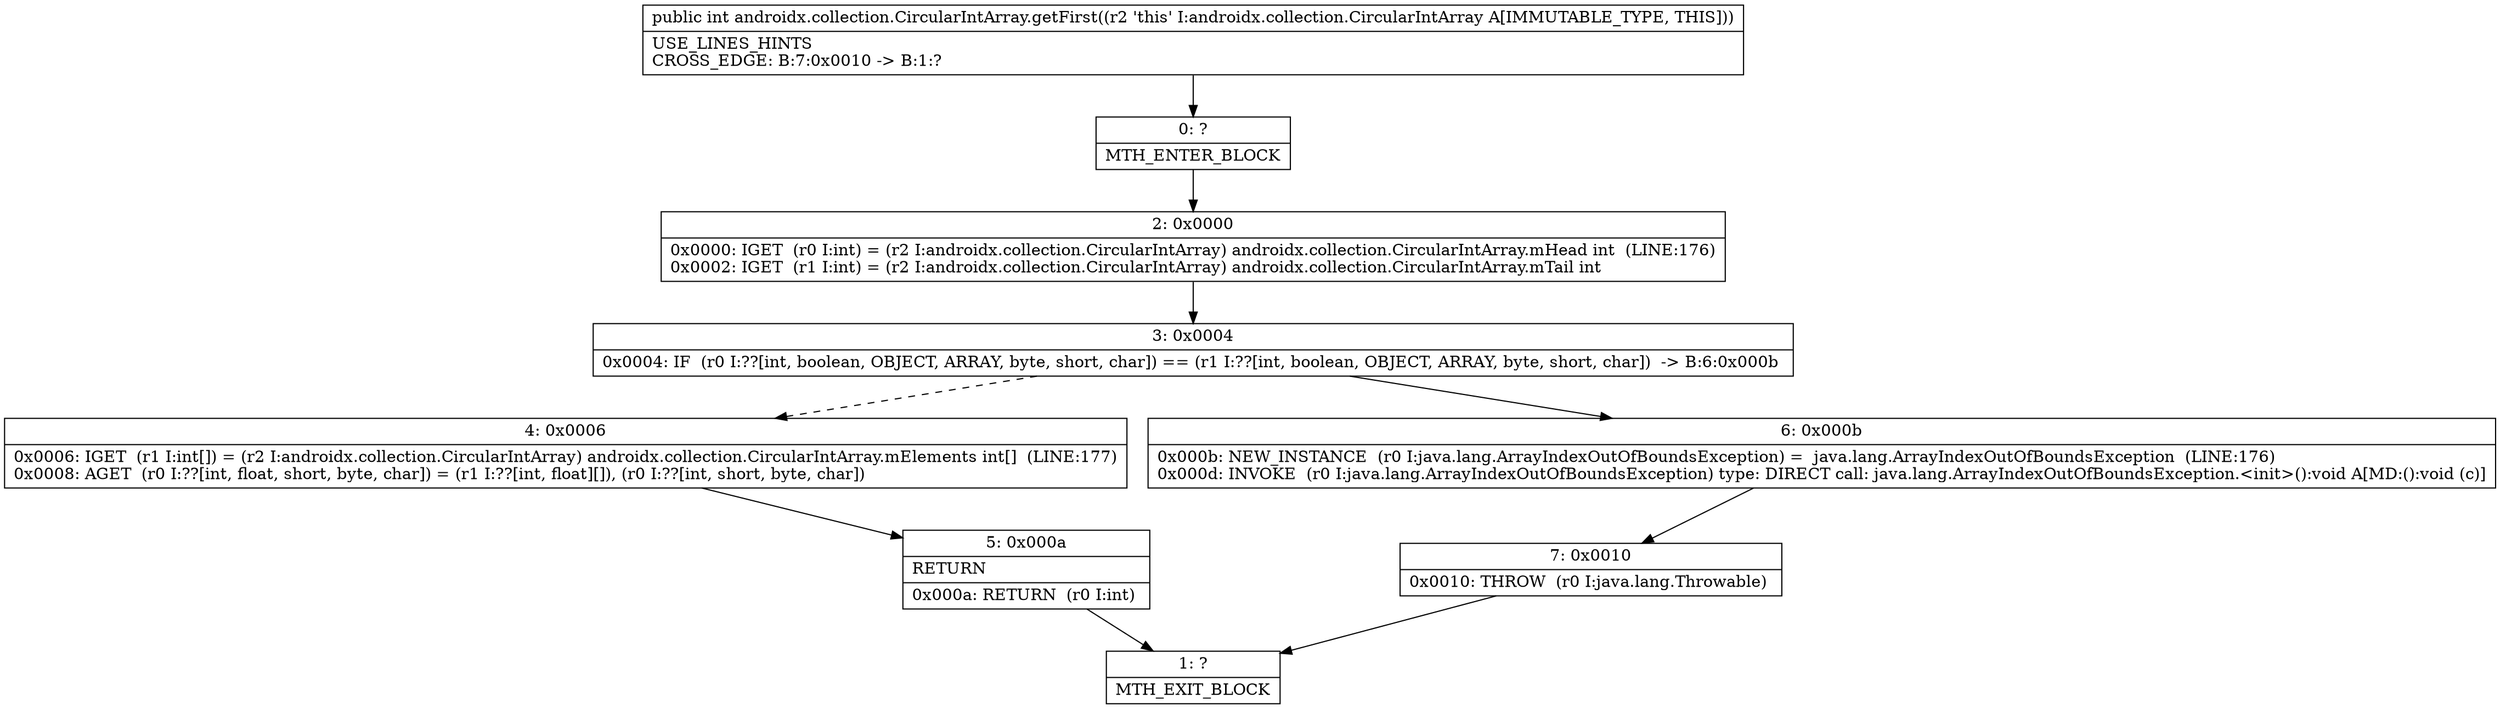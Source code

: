 digraph "CFG forandroidx.collection.CircularIntArray.getFirst()I" {
Node_0 [shape=record,label="{0\:\ ?|MTH_ENTER_BLOCK\l}"];
Node_2 [shape=record,label="{2\:\ 0x0000|0x0000: IGET  (r0 I:int) = (r2 I:androidx.collection.CircularIntArray) androidx.collection.CircularIntArray.mHead int  (LINE:176)\l0x0002: IGET  (r1 I:int) = (r2 I:androidx.collection.CircularIntArray) androidx.collection.CircularIntArray.mTail int \l}"];
Node_3 [shape=record,label="{3\:\ 0x0004|0x0004: IF  (r0 I:??[int, boolean, OBJECT, ARRAY, byte, short, char]) == (r1 I:??[int, boolean, OBJECT, ARRAY, byte, short, char])  \-\> B:6:0x000b \l}"];
Node_4 [shape=record,label="{4\:\ 0x0006|0x0006: IGET  (r1 I:int[]) = (r2 I:androidx.collection.CircularIntArray) androidx.collection.CircularIntArray.mElements int[]  (LINE:177)\l0x0008: AGET  (r0 I:??[int, float, short, byte, char]) = (r1 I:??[int, float][]), (r0 I:??[int, short, byte, char]) \l}"];
Node_5 [shape=record,label="{5\:\ 0x000a|RETURN\l|0x000a: RETURN  (r0 I:int) \l}"];
Node_1 [shape=record,label="{1\:\ ?|MTH_EXIT_BLOCK\l}"];
Node_6 [shape=record,label="{6\:\ 0x000b|0x000b: NEW_INSTANCE  (r0 I:java.lang.ArrayIndexOutOfBoundsException) =  java.lang.ArrayIndexOutOfBoundsException  (LINE:176)\l0x000d: INVOKE  (r0 I:java.lang.ArrayIndexOutOfBoundsException) type: DIRECT call: java.lang.ArrayIndexOutOfBoundsException.\<init\>():void A[MD:():void (c)]\l}"];
Node_7 [shape=record,label="{7\:\ 0x0010|0x0010: THROW  (r0 I:java.lang.Throwable) \l}"];
MethodNode[shape=record,label="{public int androidx.collection.CircularIntArray.getFirst((r2 'this' I:androidx.collection.CircularIntArray A[IMMUTABLE_TYPE, THIS]))  | USE_LINES_HINTS\lCROSS_EDGE: B:7:0x0010 \-\> B:1:?\l}"];
MethodNode -> Node_0;Node_0 -> Node_2;
Node_2 -> Node_3;
Node_3 -> Node_4[style=dashed];
Node_3 -> Node_6;
Node_4 -> Node_5;
Node_5 -> Node_1;
Node_6 -> Node_7;
Node_7 -> Node_1;
}


